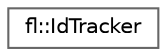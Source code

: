 digraph "Graphical Class Hierarchy"
{
 // INTERACTIVE_SVG=YES
 // LATEX_PDF_SIZE
  bgcolor="transparent";
  edge [fontname=Helvetica,fontsize=10,labelfontname=Helvetica,labelfontsize=10];
  node [fontname=Helvetica,fontsize=10,shape=box,height=0.2,width=0.4];
  rankdir="LR";
  Node0 [id="Node000000",label="fl::IdTracker",height=0.2,width=0.4,color="grey40", fillcolor="white", style="filled",URL="$d7/d2a/classfl_1_1_id_tracker.html",tooltip="Thread-safe ID tracker that maps void* pointers to unique integer IDs."];
}
